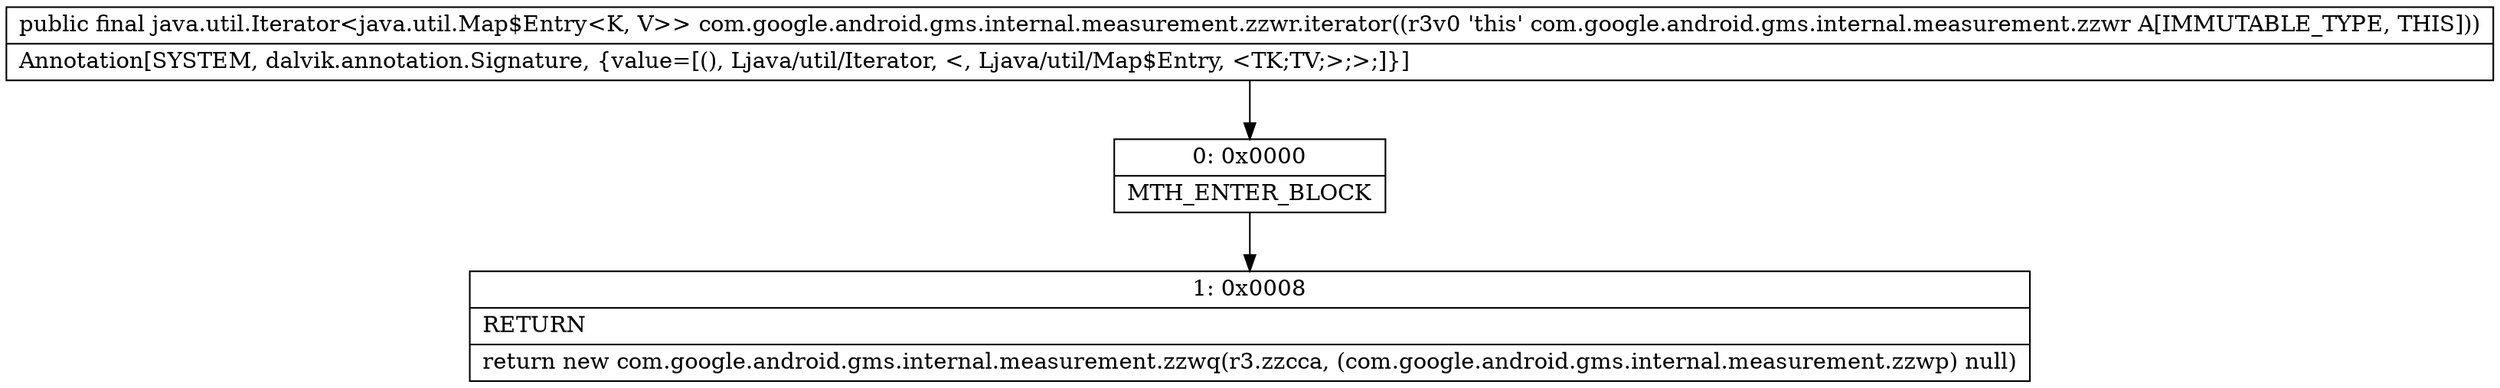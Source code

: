 digraph "CFG forcom.google.android.gms.internal.measurement.zzwr.iterator()Ljava\/util\/Iterator;" {
Node_0 [shape=record,label="{0\:\ 0x0000|MTH_ENTER_BLOCK\l}"];
Node_1 [shape=record,label="{1\:\ 0x0008|RETURN\l|return new com.google.android.gms.internal.measurement.zzwq(r3.zzcca, (com.google.android.gms.internal.measurement.zzwp) null)\l}"];
MethodNode[shape=record,label="{public final java.util.Iterator\<java.util.Map$Entry\<K, V\>\> com.google.android.gms.internal.measurement.zzwr.iterator((r3v0 'this' com.google.android.gms.internal.measurement.zzwr A[IMMUTABLE_TYPE, THIS]))  | Annotation[SYSTEM, dalvik.annotation.Signature, \{value=[(), Ljava\/util\/Iterator, \<, Ljava\/util\/Map$Entry, \<TK;TV;\>;\>;]\}]\l}"];
MethodNode -> Node_0;
Node_0 -> Node_1;
}


